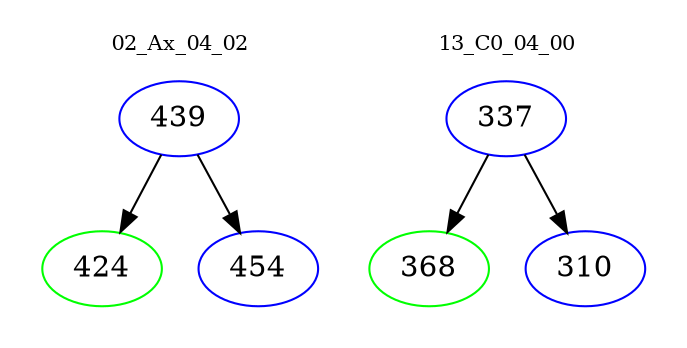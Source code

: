 digraph{
subgraph cluster_0 {
color = white
label = "02_Ax_04_02";
fontsize=10;
T0_439 [label="439", color="blue"]
T0_439 -> T0_424 [color="black"]
T0_424 [label="424", color="green"]
T0_439 -> T0_454 [color="black"]
T0_454 [label="454", color="blue"]
}
subgraph cluster_1 {
color = white
label = "13_C0_04_00";
fontsize=10;
T1_337 [label="337", color="blue"]
T1_337 -> T1_368 [color="black"]
T1_368 [label="368", color="green"]
T1_337 -> T1_310 [color="black"]
T1_310 [label="310", color="blue"]
}
}

